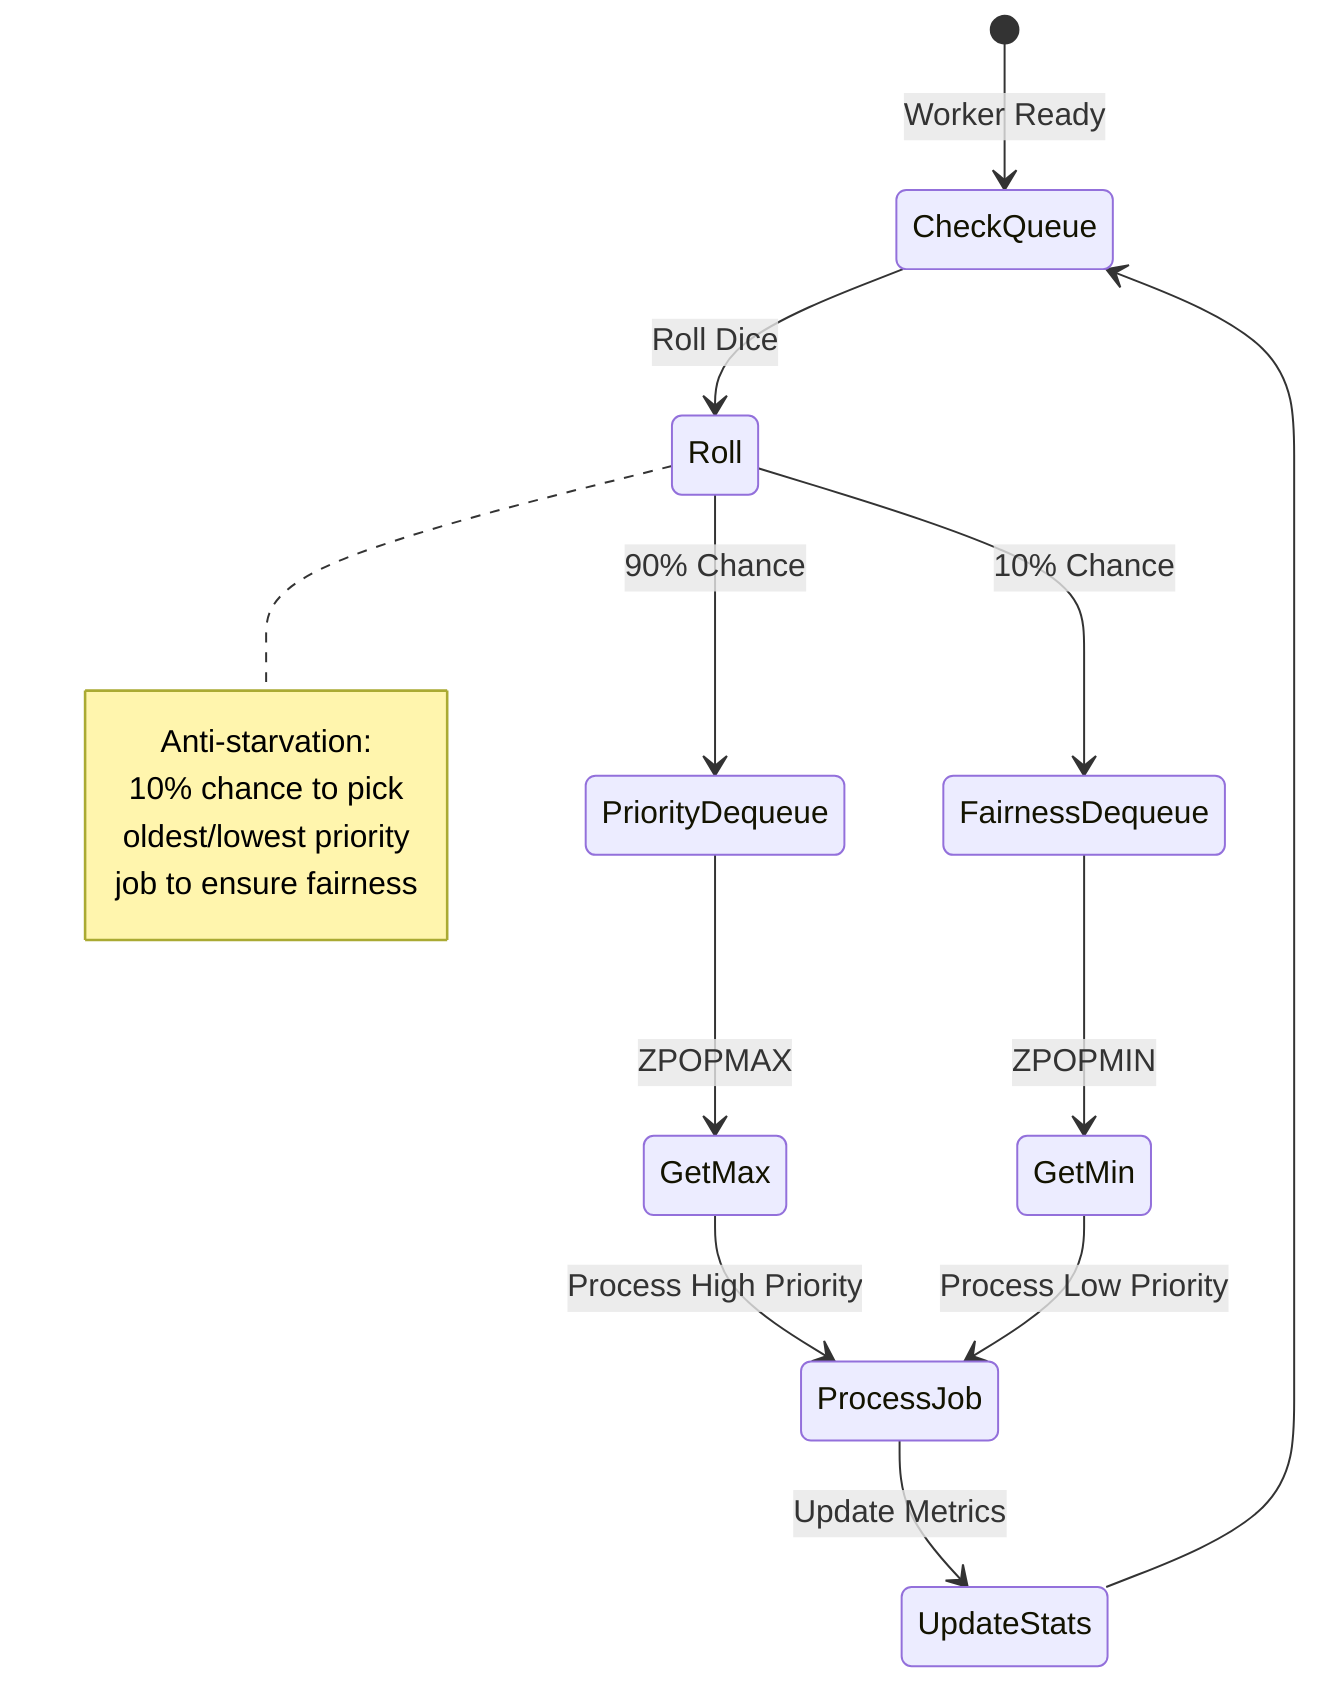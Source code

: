 stateDiagram-v2
    [*] --> CheckQueue: Worker Ready
    
    CheckQueue --> Roll: Roll Dice
    
    Roll --> PriorityDequeue: 90% Chance
    Roll --> FairnessDequeue: 10% Chance
    
    PriorityDequeue --> GetMax: ZPOPMAX
    FairnessDequeue --> GetMin: ZPOPMIN
    
    GetMax --> ProcessJob: Process High Priority
    GetMin --> ProcessJob: Process Low Priority
    
    ProcessJob --> UpdateStats: Update Metrics
    UpdateStats --> CheckQueue
    
    note right of Roll
        Anti-starvation:
        10% chance to pick
        oldest/lowest priority
        job to ensure fairness
    end note